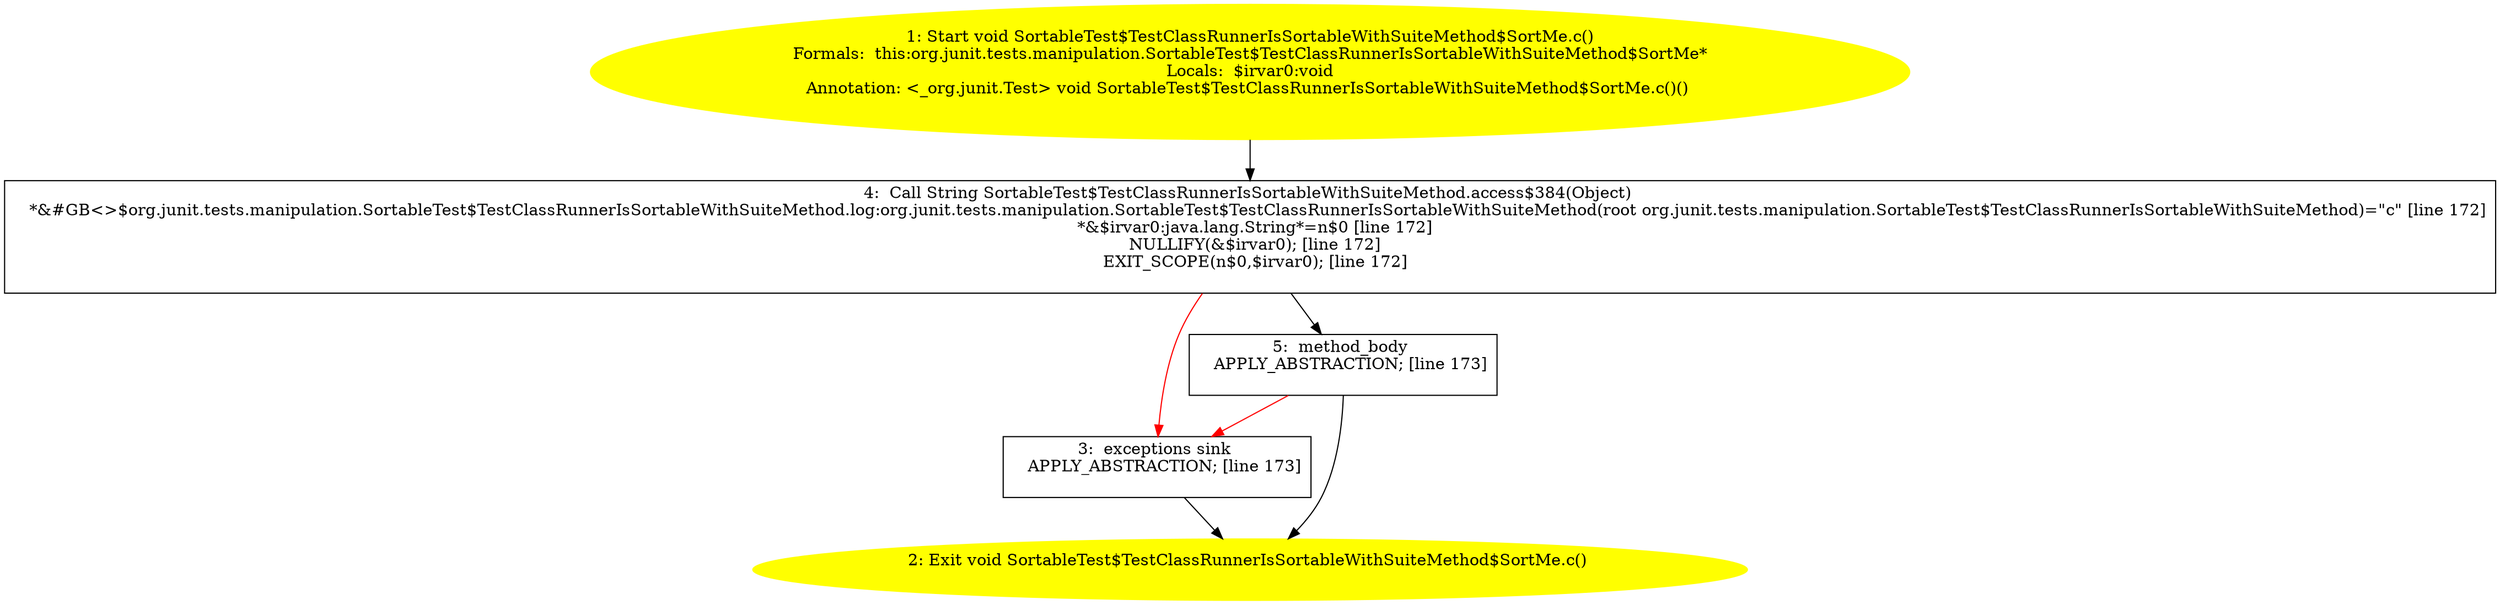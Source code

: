 /* @generated */
digraph cfg {
"org.junit.tests.manipulation.SortableTest$TestClassRunnerIsSortableWithSuiteMethod$SortMe.c():void.0b301c63cddee3774aa9a8d982b055a2_1" [label="1: Start void SortableTest$TestClassRunnerIsSortableWithSuiteMethod$SortMe.c()\nFormals:  this:org.junit.tests.manipulation.SortableTest$TestClassRunnerIsSortableWithSuiteMethod$SortMe*\nLocals:  $irvar0:void\nAnnotation: <_org.junit.Test> void SortableTest$TestClassRunnerIsSortableWithSuiteMethod$SortMe.c()() \n  " color=yellow style=filled]
	

	 "org.junit.tests.manipulation.SortableTest$TestClassRunnerIsSortableWithSuiteMethod$SortMe.c():void.0b301c63cddee3774aa9a8d982b055a2_1" -> "org.junit.tests.manipulation.SortableTest$TestClassRunnerIsSortableWithSuiteMethod$SortMe.c():void.0b301c63cddee3774aa9a8d982b055a2_4" ;
"org.junit.tests.manipulation.SortableTest$TestClassRunnerIsSortableWithSuiteMethod$SortMe.c():void.0b301c63cddee3774aa9a8d982b055a2_2" [label="2: Exit void SortableTest$TestClassRunnerIsSortableWithSuiteMethod$SortMe.c() \n  " color=yellow style=filled]
	

"org.junit.tests.manipulation.SortableTest$TestClassRunnerIsSortableWithSuiteMethod$SortMe.c():void.0b301c63cddee3774aa9a8d982b055a2_3" [label="3:  exceptions sink \n   APPLY_ABSTRACTION; [line 173]\n " shape="box"]
	

	 "org.junit.tests.manipulation.SortableTest$TestClassRunnerIsSortableWithSuiteMethod$SortMe.c():void.0b301c63cddee3774aa9a8d982b055a2_3" -> "org.junit.tests.manipulation.SortableTest$TestClassRunnerIsSortableWithSuiteMethod$SortMe.c():void.0b301c63cddee3774aa9a8d982b055a2_2" ;
"org.junit.tests.manipulation.SortableTest$TestClassRunnerIsSortableWithSuiteMethod$SortMe.c():void.0b301c63cddee3774aa9a8d982b055a2_4" [label="4:  Call String SortableTest$TestClassRunnerIsSortableWithSuiteMethod.access$384(Object) \n   *&#GB<>$org.junit.tests.manipulation.SortableTest$TestClassRunnerIsSortableWithSuiteMethod.log:org.junit.tests.manipulation.SortableTest$TestClassRunnerIsSortableWithSuiteMethod(root org.junit.tests.manipulation.SortableTest$TestClassRunnerIsSortableWithSuiteMethod)=\"c\" [line 172]\n  *&$irvar0:java.lang.String*=n$0 [line 172]\n  NULLIFY(&$irvar0); [line 172]\n  EXIT_SCOPE(n$0,$irvar0); [line 172]\n " shape="box"]
	

	 "org.junit.tests.manipulation.SortableTest$TestClassRunnerIsSortableWithSuiteMethod$SortMe.c():void.0b301c63cddee3774aa9a8d982b055a2_4" -> "org.junit.tests.manipulation.SortableTest$TestClassRunnerIsSortableWithSuiteMethod$SortMe.c():void.0b301c63cddee3774aa9a8d982b055a2_5" ;
	 "org.junit.tests.manipulation.SortableTest$TestClassRunnerIsSortableWithSuiteMethod$SortMe.c():void.0b301c63cddee3774aa9a8d982b055a2_4" -> "org.junit.tests.manipulation.SortableTest$TestClassRunnerIsSortableWithSuiteMethod$SortMe.c():void.0b301c63cddee3774aa9a8d982b055a2_3" [color="red" ];
"org.junit.tests.manipulation.SortableTest$TestClassRunnerIsSortableWithSuiteMethod$SortMe.c():void.0b301c63cddee3774aa9a8d982b055a2_5" [label="5:  method_body \n   APPLY_ABSTRACTION; [line 173]\n " shape="box"]
	

	 "org.junit.tests.manipulation.SortableTest$TestClassRunnerIsSortableWithSuiteMethod$SortMe.c():void.0b301c63cddee3774aa9a8d982b055a2_5" -> "org.junit.tests.manipulation.SortableTest$TestClassRunnerIsSortableWithSuiteMethod$SortMe.c():void.0b301c63cddee3774aa9a8d982b055a2_2" ;
	 "org.junit.tests.manipulation.SortableTest$TestClassRunnerIsSortableWithSuiteMethod$SortMe.c():void.0b301c63cddee3774aa9a8d982b055a2_5" -> "org.junit.tests.manipulation.SortableTest$TestClassRunnerIsSortableWithSuiteMethod$SortMe.c():void.0b301c63cddee3774aa9a8d982b055a2_3" [color="red" ];
}
